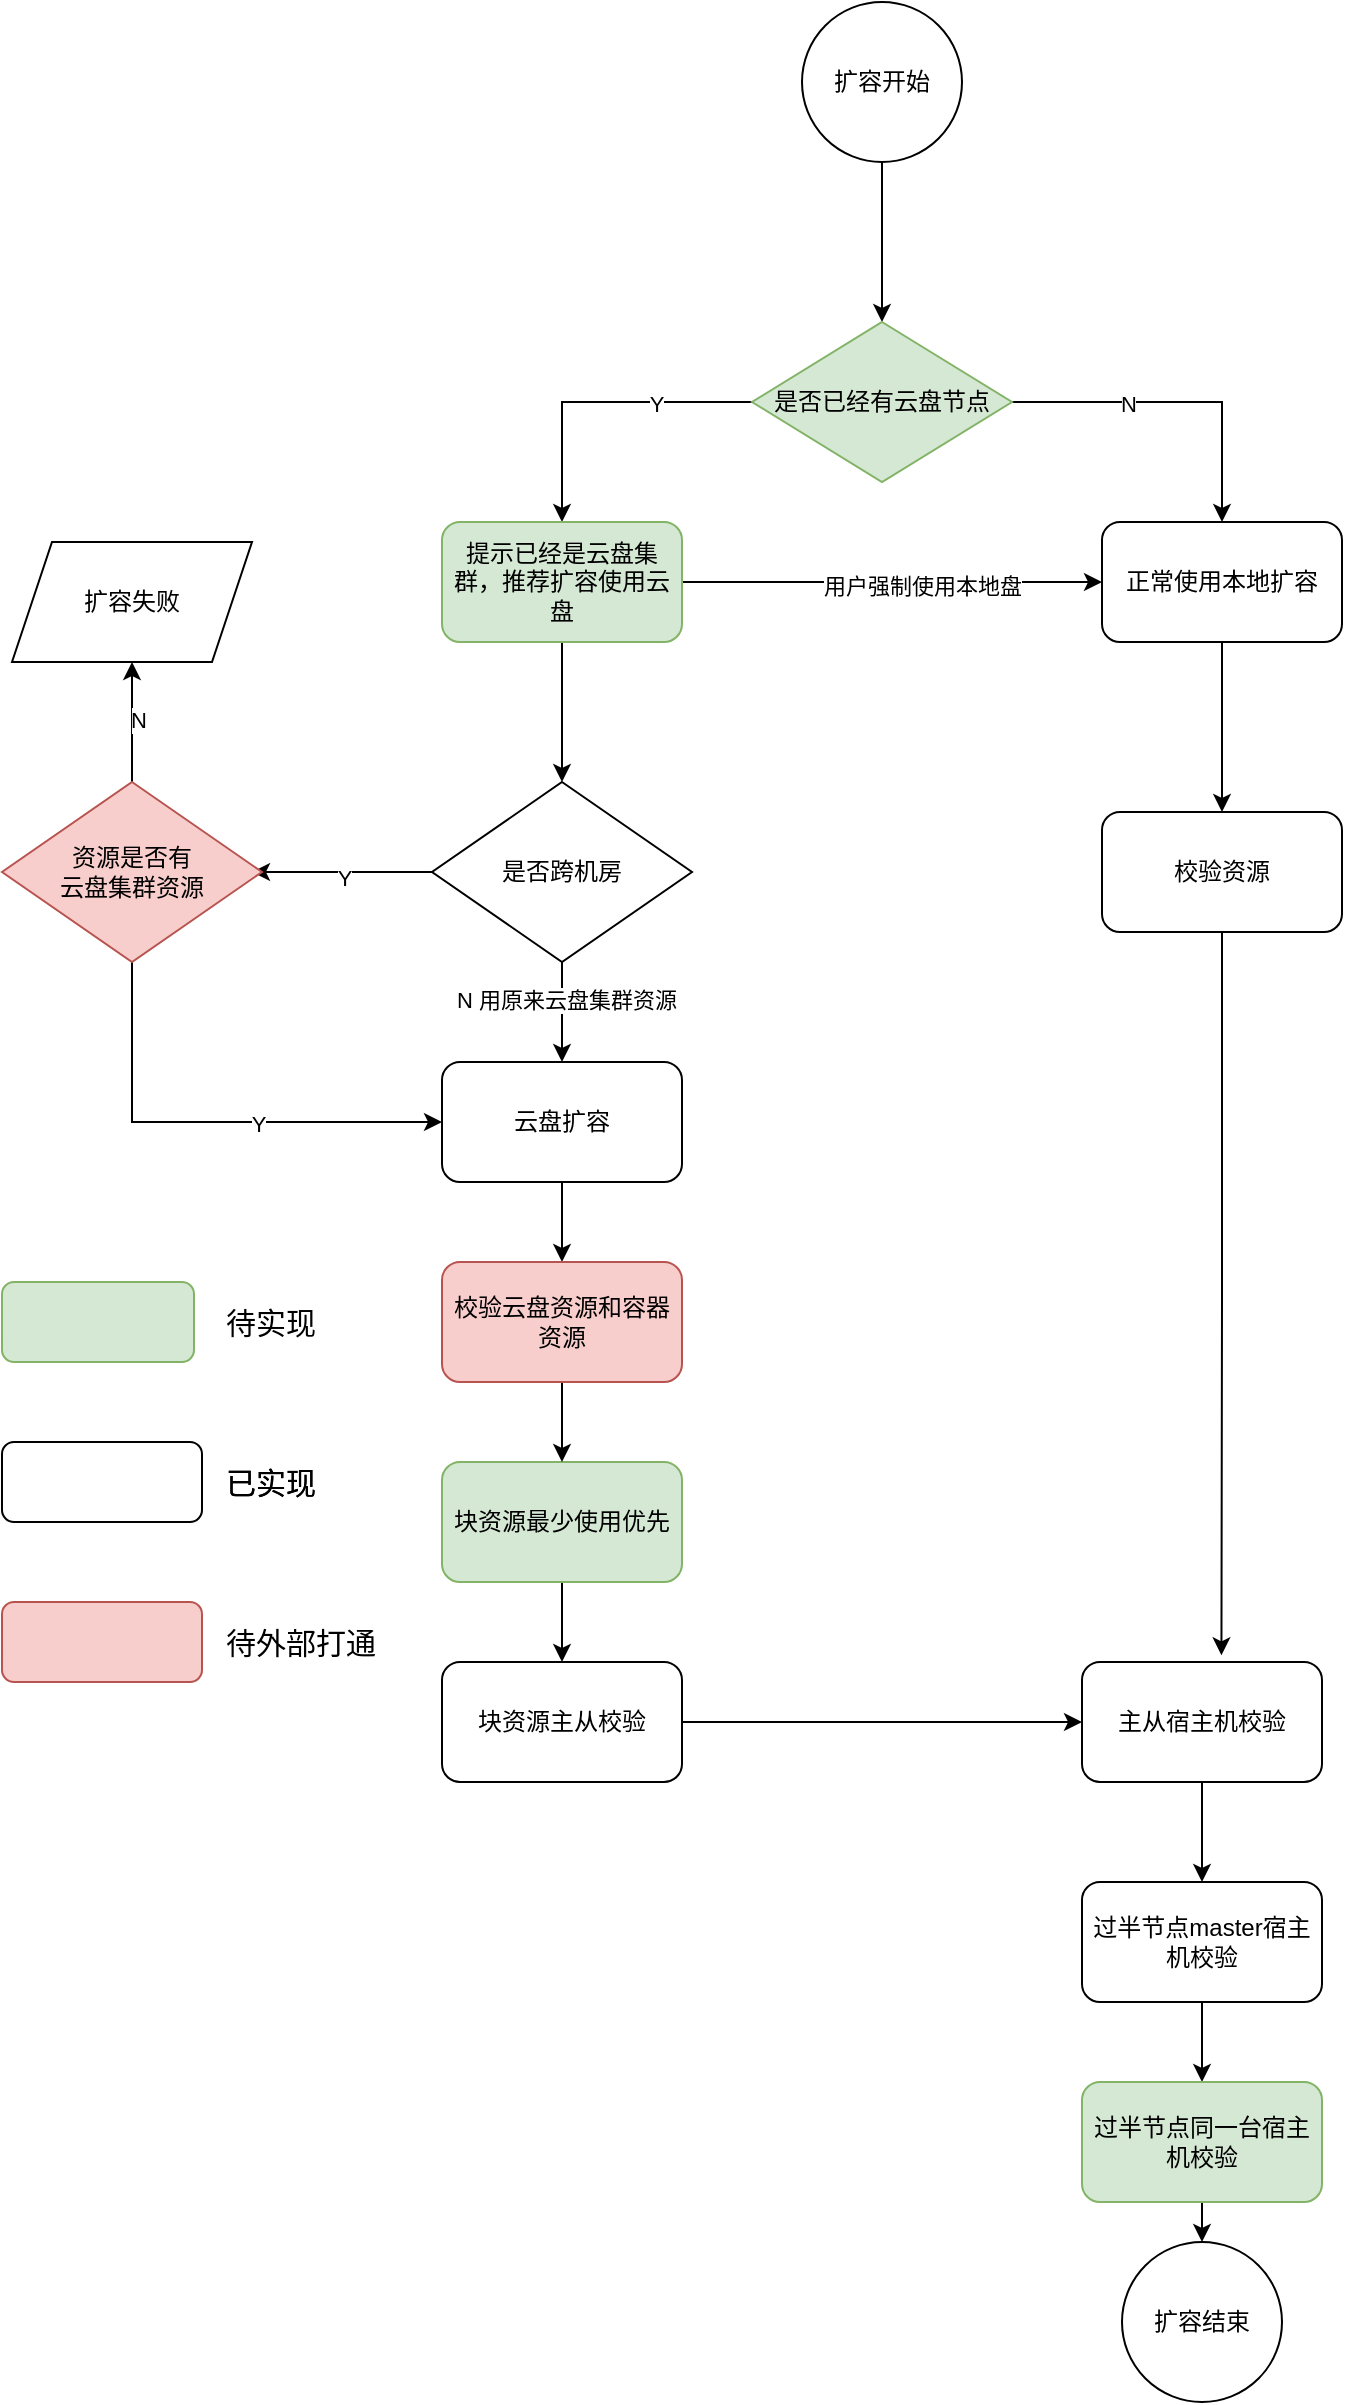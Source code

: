 <mxfile version="24.7.16">
  <diagram name="第 1 页" id="8N7P6PDUQI_jMRLCBt73">
    <mxGraphModel dx="3527" dy="609" grid="1" gridSize="10" guides="1" tooltips="1" connect="1" arrows="1" fold="1" page="1" pageScale="1" pageWidth="827" pageHeight="1169" math="0" shadow="0">
      <root>
        <mxCell id="0" />
        <mxCell id="1" parent="0" />
        <mxCell id="1gB460F8gVw7JCjQ_8uI-5" value="" style="edgeStyle=orthogonalEdgeStyle;rounded=0;orthogonalLoop=1;jettySize=auto;html=1;" edge="1" parent="1">
          <mxGeometry relative="1" as="geometry">
            <mxPoint x="-1420" y="110" as="sourcePoint" />
            <mxPoint x="-1420" y="190" as="targetPoint" />
          </mxGeometry>
        </mxCell>
        <mxCell id="1gB460F8gVw7JCjQ_8uI-3" value="" style="edgeStyle=orthogonalEdgeStyle;rounded=0;orthogonalLoop=1;jettySize=auto;html=1;" edge="1" parent="1" source="1gB460F8gVw7JCjQ_8uI-1">
          <mxGeometry relative="1" as="geometry">
            <mxPoint x="-1735" y="465" as="targetPoint" />
          </mxGeometry>
        </mxCell>
        <mxCell id="1gB460F8gVw7JCjQ_8uI-17" value="Y" style="edgeLabel;html=1;align=center;verticalAlign=middle;resizable=0;points=[];" vertex="1" connectable="0" parent="1gB460F8gVw7JCjQ_8uI-3">
          <mxGeometry x="-0.007" y="2" relative="1" as="geometry">
            <mxPoint as="offset" />
          </mxGeometry>
        </mxCell>
        <mxCell id="1gB460F8gVw7JCjQ_8uI-26" style="edgeStyle=orthogonalEdgeStyle;rounded=0;orthogonalLoop=1;jettySize=auto;html=1;exitX=0.5;exitY=1;exitDx=0;exitDy=0;entryX=0.5;entryY=0;entryDx=0;entryDy=0;" edge="1" parent="1" source="1gB460F8gVw7JCjQ_8uI-1" target="1gB460F8gVw7JCjQ_8uI-24">
          <mxGeometry relative="1" as="geometry" />
        </mxCell>
        <mxCell id="1gB460F8gVw7JCjQ_8uI-27" value="N 用原来云盘集群资源" style="edgeLabel;html=1;align=center;verticalAlign=middle;resizable=0;points=[];" vertex="1" connectable="0" parent="1gB460F8gVw7JCjQ_8uI-26">
          <mxGeometry x="-0.253" y="2" relative="1" as="geometry">
            <mxPoint as="offset" />
          </mxGeometry>
        </mxCell>
        <mxCell id="1gB460F8gVw7JCjQ_8uI-1" value="是否跨机房" style="rhombus;whiteSpace=wrap;html=1;" vertex="1" parent="1">
          <mxGeometry x="-1645" y="420" width="130" height="90" as="geometry" />
        </mxCell>
        <mxCell id="1gB460F8gVw7JCjQ_8uI-8" style="edgeStyle=orthogonalEdgeStyle;rounded=0;orthogonalLoop=1;jettySize=auto;html=1;exitX=0;exitY=0.5;exitDx=0;exitDy=0;" edge="1" parent="1" source="1gB460F8gVw7JCjQ_8uI-6" target="1gB460F8gVw7JCjQ_8uI-7">
          <mxGeometry relative="1" as="geometry" />
        </mxCell>
        <mxCell id="1gB460F8gVw7JCjQ_8uI-13" value="Y" style="edgeLabel;html=1;align=center;verticalAlign=middle;resizable=0;points=[];" vertex="1" connectable="0" parent="1gB460F8gVw7JCjQ_8uI-8">
          <mxGeometry x="-0.372" y="1" relative="1" as="geometry">
            <mxPoint as="offset" />
          </mxGeometry>
        </mxCell>
        <mxCell id="1gB460F8gVw7JCjQ_8uI-10" style="edgeStyle=orthogonalEdgeStyle;rounded=0;orthogonalLoop=1;jettySize=auto;html=1;exitX=1;exitY=0.5;exitDx=0;exitDy=0;entryX=0.5;entryY=0;entryDx=0;entryDy=0;" edge="1" parent="1" source="1gB460F8gVw7JCjQ_8uI-6" target="1gB460F8gVw7JCjQ_8uI-9">
          <mxGeometry relative="1" as="geometry" />
        </mxCell>
        <mxCell id="1gB460F8gVw7JCjQ_8uI-15" value="N" style="edgeLabel;html=1;align=center;verticalAlign=middle;resizable=0;points=[];" vertex="1" connectable="0" parent="1gB460F8gVw7JCjQ_8uI-10">
          <mxGeometry x="-0.305" y="-1" relative="1" as="geometry">
            <mxPoint as="offset" />
          </mxGeometry>
        </mxCell>
        <mxCell id="1gB460F8gVw7JCjQ_8uI-6" value="是否已经有云盘节点" style="rhombus;whiteSpace=wrap;html=1;fillColor=#d5e8d4;strokeColor=#82b366;" vertex="1" parent="1">
          <mxGeometry x="-1485" y="190" width="130" height="80" as="geometry" />
        </mxCell>
        <mxCell id="1gB460F8gVw7JCjQ_8uI-11" style="edgeStyle=orthogonalEdgeStyle;rounded=0;orthogonalLoop=1;jettySize=auto;html=1;exitX=1;exitY=0.5;exitDx=0;exitDy=0;" edge="1" parent="1" source="1gB460F8gVw7JCjQ_8uI-7" target="1gB460F8gVw7JCjQ_8uI-9">
          <mxGeometry relative="1" as="geometry" />
        </mxCell>
        <mxCell id="1gB460F8gVw7JCjQ_8uI-12" value="用户强制使用本地盘" style="edgeLabel;html=1;align=center;verticalAlign=middle;resizable=0;points=[];" vertex="1" connectable="0" parent="1gB460F8gVw7JCjQ_8uI-11">
          <mxGeometry x="0.137" y="-2" relative="1" as="geometry">
            <mxPoint as="offset" />
          </mxGeometry>
        </mxCell>
        <mxCell id="1gB460F8gVw7JCjQ_8uI-16" style="edgeStyle=orthogonalEdgeStyle;rounded=0;orthogonalLoop=1;jettySize=auto;html=1;exitX=0.5;exitY=1;exitDx=0;exitDy=0;entryX=0.5;entryY=0;entryDx=0;entryDy=0;" edge="1" parent="1" source="1gB460F8gVw7JCjQ_8uI-7" target="1gB460F8gVw7JCjQ_8uI-1">
          <mxGeometry relative="1" as="geometry" />
        </mxCell>
        <mxCell id="1gB460F8gVw7JCjQ_8uI-7" value="提示已经是云盘集群，推荐扩容使用云盘" style="rounded=1;whiteSpace=wrap;html=1;fillColor=#d5e8d4;strokeColor=#82b366;" vertex="1" parent="1">
          <mxGeometry x="-1640" y="290" width="120" height="60" as="geometry" />
        </mxCell>
        <mxCell id="1gB460F8gVw7JCjQ_8uI-42" style="edgeStyle=orthogonalEdgeStyle;rounded=0;orthogonalLoop=1;jettySize=auto;html=1;exitX=0.5;exitY=1;exitDx=0;exitDy=0;entryX=0.5;entryY=0;entryDx=0;entryDy=0;" edge="1" parent="1" source="1gB460F8gVw7JCjQ_8uI-9" target="1gB460F8gVw7JCjQ_8uI-35">
          <mxGeometry relative="1" as="geometry" />
        </mxCell>
        <mxCell id="1gB460F8gVw7JCjQ_8uI-9" value="正常使用本地扩容" style="rounded=1;whiteSpace=wrap;html=1;" vertex="1" parent="1">
          <mxGeometry x="-1310" y="290" width="120" height="60" as="geometry" />
        </mxCell>
        <mxCell id="1gB460F8gVw7JCjQ_8uI-21" style="edgeStyle=orthogonalEdgeStyle;rounded=0;orthogonalLoop=1;jettySize=auto;html=1;exitX=0.5;exitY=0;exitDx=0;exitDy=0;entryX=0.5;entryY=1;entryDx=0;entryDy=0;" edge="1" parent="1" source="1gB460F8gVw7JCjQ_8uI-19" target="1gB460F8gVw7JCjQ_8uI-20">
          <mxGeometry relative="1" as="geometry" />
        </mxCell>
        <mxCell id="1gB460F8gVw7JCjQ_8uI-22" value="N" style="edgeLabel;html=1;align=center;verticalAlign=middle;resizable=0;points=[];" vertex="1" connectable="0" parent="1gB460F8gVw7JCjQ_8uI-21">
          <mxGeometry x="0.044" y="-3" relative="1" as="geometry">
            <mxPoint as="offset" />
          </mxGeometry>
        </mxCell>
        <mxCell id="1gB460F8gVw7JCjQ_8uI-25" style="edgeStyle=orthogonalEdgeStyle;rounded=0;orthogonalLoop=1;jettySize=auto;html=1;exitX=0.5;exitY=1;exitDx=0;exitDy=0;entryX=0;entryY=0.5;entryDx=0;entryDy=0;" edge="1" parent="1" source="1gB460F8gVw7JCjQ_8uI-19" target="1gB460F8gVw7JCjQ_8uI-24">
          <mxGeometry relative="1" as="geometry" />
        </mxCell>
        <mxCell id="1gB460F8gVw7JCjQ_8uI-58" value="Y" style="edgeLabel;html=1;align=center;verticalAlign=middle;resizable=0;points=[];" vertex="1" connectable="0" parent="1gB460F8gVw7JCjQ_8uI-25">
          <mxGeometry x="0.214" y="-1" relative="1" as="geometry">
            <mxPoint as="offset" />
          </mxGeometry>
        </mxCell>
        <mxCell id="1gB460F8gVw7JCjQ_8uI-19" value="资源是否有&lt;br&gt;云盘集群资源" style="rhombus;whiteSpace=wrap;html=1;fillColor=#f8cecc;strokeColor=#b85450;" vertex="1" parent="1">
          <mxGeometry x="-1860" y="420" width="130" height="90" as="geometry" />
        </mxCell>
        <mxCell id="1gB460F8gVw7JCjQ_8uI-20" value="扩容失败" style="shape=parallelogram;perimeter=parallelogramPerimeter;whiteSpace=wrap;html=1;fixedSize=1;" vertex="1" parent="1">
          <mxGeometry x="-1855" y="300" width="120" height="60" as="geometry" />
        </mxCell>
        <mxCell id="1gB460F8gVw7JCjQ_8uI-36" style="edgeStyle=orthogonalEdgeStyle;rounded=0;orthogonalLoop=1;jettySize=auto;html=1;exitX=0.5;exitY=1;exitDx=0;exitDy=0;entryX=0.5;entryY=0;entryDx=0;entryDy=0;" edge="1" parent="1" source="1gB460F8gVw7JCjQ_8uI-24" target="1gB460F8gVw7JCjQ_8uI-32">
          <mxGeometry relative="1" as="geometry" />
        </mxCell>
        <mxCell id="1gB460F8gVw7JCjQ_8uI-24" value="云盘扩容" style="rounded=1;whiteSpace=wrap;html=1;" vertex="1" parent="1">
          <mxGeometry x="-1640" y="560" width="120" height="60" as="geometry" />
        </mxCell>
        <mxCell id="1gB460F8gVw7JCjQ_8uI-38" style="edgeStyle=orthogonalEdgeStyle;rounded=0;orthogonalLoop=1;jettySize=auto;html=1;exitX=0.5;exitY=1;exitDx=0;exitDy=0;entryX=0.5;entryY=0;entryDx=0;entryDy=0;" edge="1" parent="1" source="1gB460F8gVw7JCjQ_8uI-29" target="1gB460F8gVw7JCjQ_8uI-30">
          <mxGeometry relative="1" as="geometry" />
        </mxCell>
        <mxCell id="1gB460F8gVw7JCjQ_8uI-29" value="块资源最少使用优先" style="rounded=1;whiteSpace=wrap;html=1;fillColor=#d5e8d4;strokeColor=#82b366;" vertex="1" parent="1">
          <mxGeometry x="-1640" y="760" width="120" height="60" as="geometry" />
        </mxCell>
        <mxCell id="1gB460F8gVw7JCjQ_8uI-40" style="edgeStyle=orthogonalEdgeStyle;rounded=0;orthogonalLoop=1;jettySize=auto;html=1;exitX=1;exitY=0.5;exitDx=0;exitDy=0;entryX=0;entryY=0.5;entryDx=0;entryDy=0;" edge="1" parent="1" source="1gB460F8gVw7JCjQ_8uI-30" target="1gB460F8gVw7JCjQ_8uI-33">
          <mxGeometry relative="1" as="geometry" />
        </mxCell>
        <mxCell id="1gB460F8gVw7JCjQ_8uI-30" value="块资源主从校验" style="rounded=1;whiteSpace=wrap;html=1;" vertex="1" parent="1">
          <mxGeometry x="-1640" y="860" width="120" height="60" as="geometry" />
        </mxCell>
        <mxCell id="1gB460F8gVw7JCjQ_8uI-37" style="edgeStyle=orthogonalEdgeStyle;rounded=0;orthogonalLoop=1;jettySize=auto;html=1;exitX=0.5;exitY=1;exitDx=0;exitDy=0;entryX=0.5;entryY=0;entryDx=0;entryDy=0;" edge="1" parent="1" source="1gB460F8gVw7JCjQ_8uI-32" target="1gB460F8gVw7JCjQ_8uI-29">
          <mxGeometry relative="1" as="geometry" />
        </mxCell>
        <mxCell id="1gB460F8gVw7JCjQ_8uI-32" value="校验云盘资源和容器资源" style="rounded=1;whiteSpace=wrap;html=1;fillColor=#f8cecc;strokeColor=#b85450;" vertex="1" parent="1">
          <mxGeometry x="-1640" y="660" width="120" height="60" as="geometry" />
        </mxCell>
        <mxCell id="1gB460F8gVw7JCjQ_8uI-41" style="edgeStyle=orthogonalEdgeStyle;rounded=0;orthogonalLoop=1;jettySize=auto;html=1;exitX=0.5;exitY=1;exitDx=0;exitDy=0;entryX=0.5;entryY=0;entryDx=0;entryDy=0;" edge="1" parent="1" source="1gB460F8gVw7JCjQ_8uI-33" target="1gB460F8gVw7JCjQ_8uI-34">
          <mxGeometry relative="1" as="geometry" />
        </mxCell>
        <mxCell id="1gB460F8gVw7JCjQ_8uI-33" value="主从宿主机校验" style="rounded=1;whiteSpace=wrap;html=1;" vertex="1" parent="1">
          <mxGeometry x="-1320" y="860" width="120" height="60" as="geometry" />
        </mxCell>
        <mxCell id="1gB460F8gVw7JCjQ_8uI-63" style="edgeStyle=orthogonalEdgeStyle;rounded=0;orthogonalLoop=1;jettySize=auto;html=1;exitX=0.5;exitY=1;exitDx=0;exitDy=0;entryX=0.5;entryY=0;entryDx=0;entryDy=0;" edge="1" parent="1" source="1gB460F8gVw7JCjQ_8uI-34" target="1gB460F8gVw7JCjQ_8uI-62">
          <mxGeometry relative="1" as="geometry" />
        </mxCell>
        <mxCell id="1gB460F8gVw7JCjQ_8uI-34" value="过半节点master宿主机校验" style="rounded=1;whiteSpace=wrap;html=1;" vertex="1" parent="1">
          <mxGeometry x="-1320" y="970" width="120" height="60" as="geometry" />
        </mxCell>
        <mxCell id="1gB460F8gVw7JCjQ_8uI-35" value="校验资源" style="rounded=1;whiteSpace=wrap;html=1;" vertex="1" parent="1">
          <mxGeometry x="-1310" y="435" width="120" height="60" as="geometry" />
        </mxCell>
        <mxCell id="1gB460F8gVw7JCjQ_8uI-39" value="扩容结束" style="ellipse;whiteSpace=wrap;html=1;aspect=fixed;" vertex="1" parent="1">
          <mxGeometry x="-1300" y="1150" width="80" height="80" as="geometry" />
        </mxCell>
        <mxCell id="1gB460F8gVw7JCjQ_8uI-43" style="edgeStyle=orthogonalEdgeStyle;rounded=0;orthogonalLoop=1;jettySize=auto;html=1;exitX=0.5;exitY=1;exitDx=0;exitDy=0;entryX=0.581;entryY=-0.056;entryDx=0;entryDy=0;entryPerimeter=0;" edge="1" parent="1" source="1gB460F8gVw7JCjQ_8uI-35" target="1gB460F8gVw7JCjQ_8uI-33">
          <mxGeometry relative="1" as="geometry" />
        </mxCell>
        <mxCell id="1gB460F8gVw7JCjQ_8uI-52" value="" style="rounded=1;whiteSpace=wrap;html=1;fillColor=#d5e8d4;strokeColor=#82b366;" vertex="1" parent="1">
          <mxGeometry x="-1860" y="670" width="96" height="40" as="geometry" />
        </mxCell>
        <mxCell id="1gB460F8gVw7JCjQ_8uI-53" value="&lt;div style=&quot;text-align: center; font-size: 15px;&quot;&gt;&lt;span style=&quot;background-color: initial; font-size: 15px;&quot;&gt;待实现&lt;/span&gt;&lt;/div&gt;" style="text;whiteSpace=wrap;html=1;fontSize=15;" vertex="1" parent="1">
          <mxGeometry x="-1750" y="675" width="50" height="30" as="geometry" />
        </mxCell>
        <mxCell id="1gB460F8gVw7JCjQ_8uI-54" value="" style="rounded=1;whiteSpace=wrap;html=1;" vertex="1" parent="1">
          <mxGeometry x="-1860" y="750" width="100" height="40" as="geometry" />
        </mxCell>
        <mxCell id="1gB460F8gVw7JCjQ_8uI-55" value="&lt;div style=&quot;text-align: center; font-size: 15px;&quot;&gt;&lt;span style=&quot;background-color: initial; font-size: 15px;&quot;&gt;已实现&lt;/span&gt;&lt;/div&gt;" style="text;whiteSpace=wrap;html=1;fontSize=15;" vertex="1" parent="1">
          <mxGeometry x="-1750" y="755" width="50" height="30" as="geometry" />
        </mxCell>
        <mxCell id="1gB460F8gVw7JCjQ_8uI-56" value="" style="rounded=1;whiteSpace=wrap;html=1;fillColor=#f8cecc;strokeColor=#b85450;" vertex="1" parent="1">
          <mxGeometry x="-1860" y="830" width="100" height="40" as="geometry" />
        </mxCell>
        <mxCell id="1gB460F8gVw7JCjQ_8uI-59" value="&lt;div style=&quot;text-align: center; font-size: 15px;&quot;&gt;&lt;span style=&quot;background-color: initial; font-size: 15px;&quot;&gt;已实现&lt;/span&gt;&lt;/div&gt;" style="text;whiteSpace=wrap;html=1;fontSize=15;" vertex="1" parent="1">
          <mxGeometry x="-1750" y="755" width="50" height="30" as="geometry" />
        </mxCell>
        <mxCell id="1gB460F8gVw7JCjQ_8uI-60" value="&lt;div style=&quot;text-align: center; font-size: 15px;&quot;&gt;待外部打通&lt;/div&gt;" style="text;whiteSpace=wrap;html=1;fontSize=15;" vertex="1" parent="1">
          <mxGeometry x="-1750" y="835" width="80" height="30" as="geometry" />
        </mxCell>
        <mxCell id="1gB460F8gVw7JCjQ_8uI-64" style="edgeStyle=orthogonalEdgeStyle;rounded=0;orthogonalLoop=1;jettySize=auto;html=1;exitX=0.5;exitY=1;exitDx=0;exitDy=0;entryX=0.5;entryY=0;entryDx=0;entryDy=0;" edge="1" parent="1" source="1gB460F8gVw7JCjQ_8uI-62" target="1gB460F8gVw7JCjQ_8uI-39">
          <mxGeometry relative="1" as="geometry" />
        </mxCell>
        <mxCell id="1gB460F8gVw7JCjQ_8uI-62" value="过半节点同一台宿主机校验" style="rounded=1;whiteSpace=wrap;html=1;fillColor=#d5e8d4;strokeColor=#82b366;" vertex="1" parent="1">
          <mxGeometry x="-1320" y="1070" width="120" height="60" as="geometry" />
        </mxCell>
        <mxCell id="1gB460F8gVw7JCjQ_8uI-65" value="扩容开始" style="ellipse;whiteSpace=wrap;html=1;aspect=fixed;" vertex="1" parent="1">
          <mxGeometry x="-1460" y="30" width="80" height="80" as="geometry" />
        </mxCell>
      </root>
    </mxGraphModel>
  </diagram>
</mxfile>
